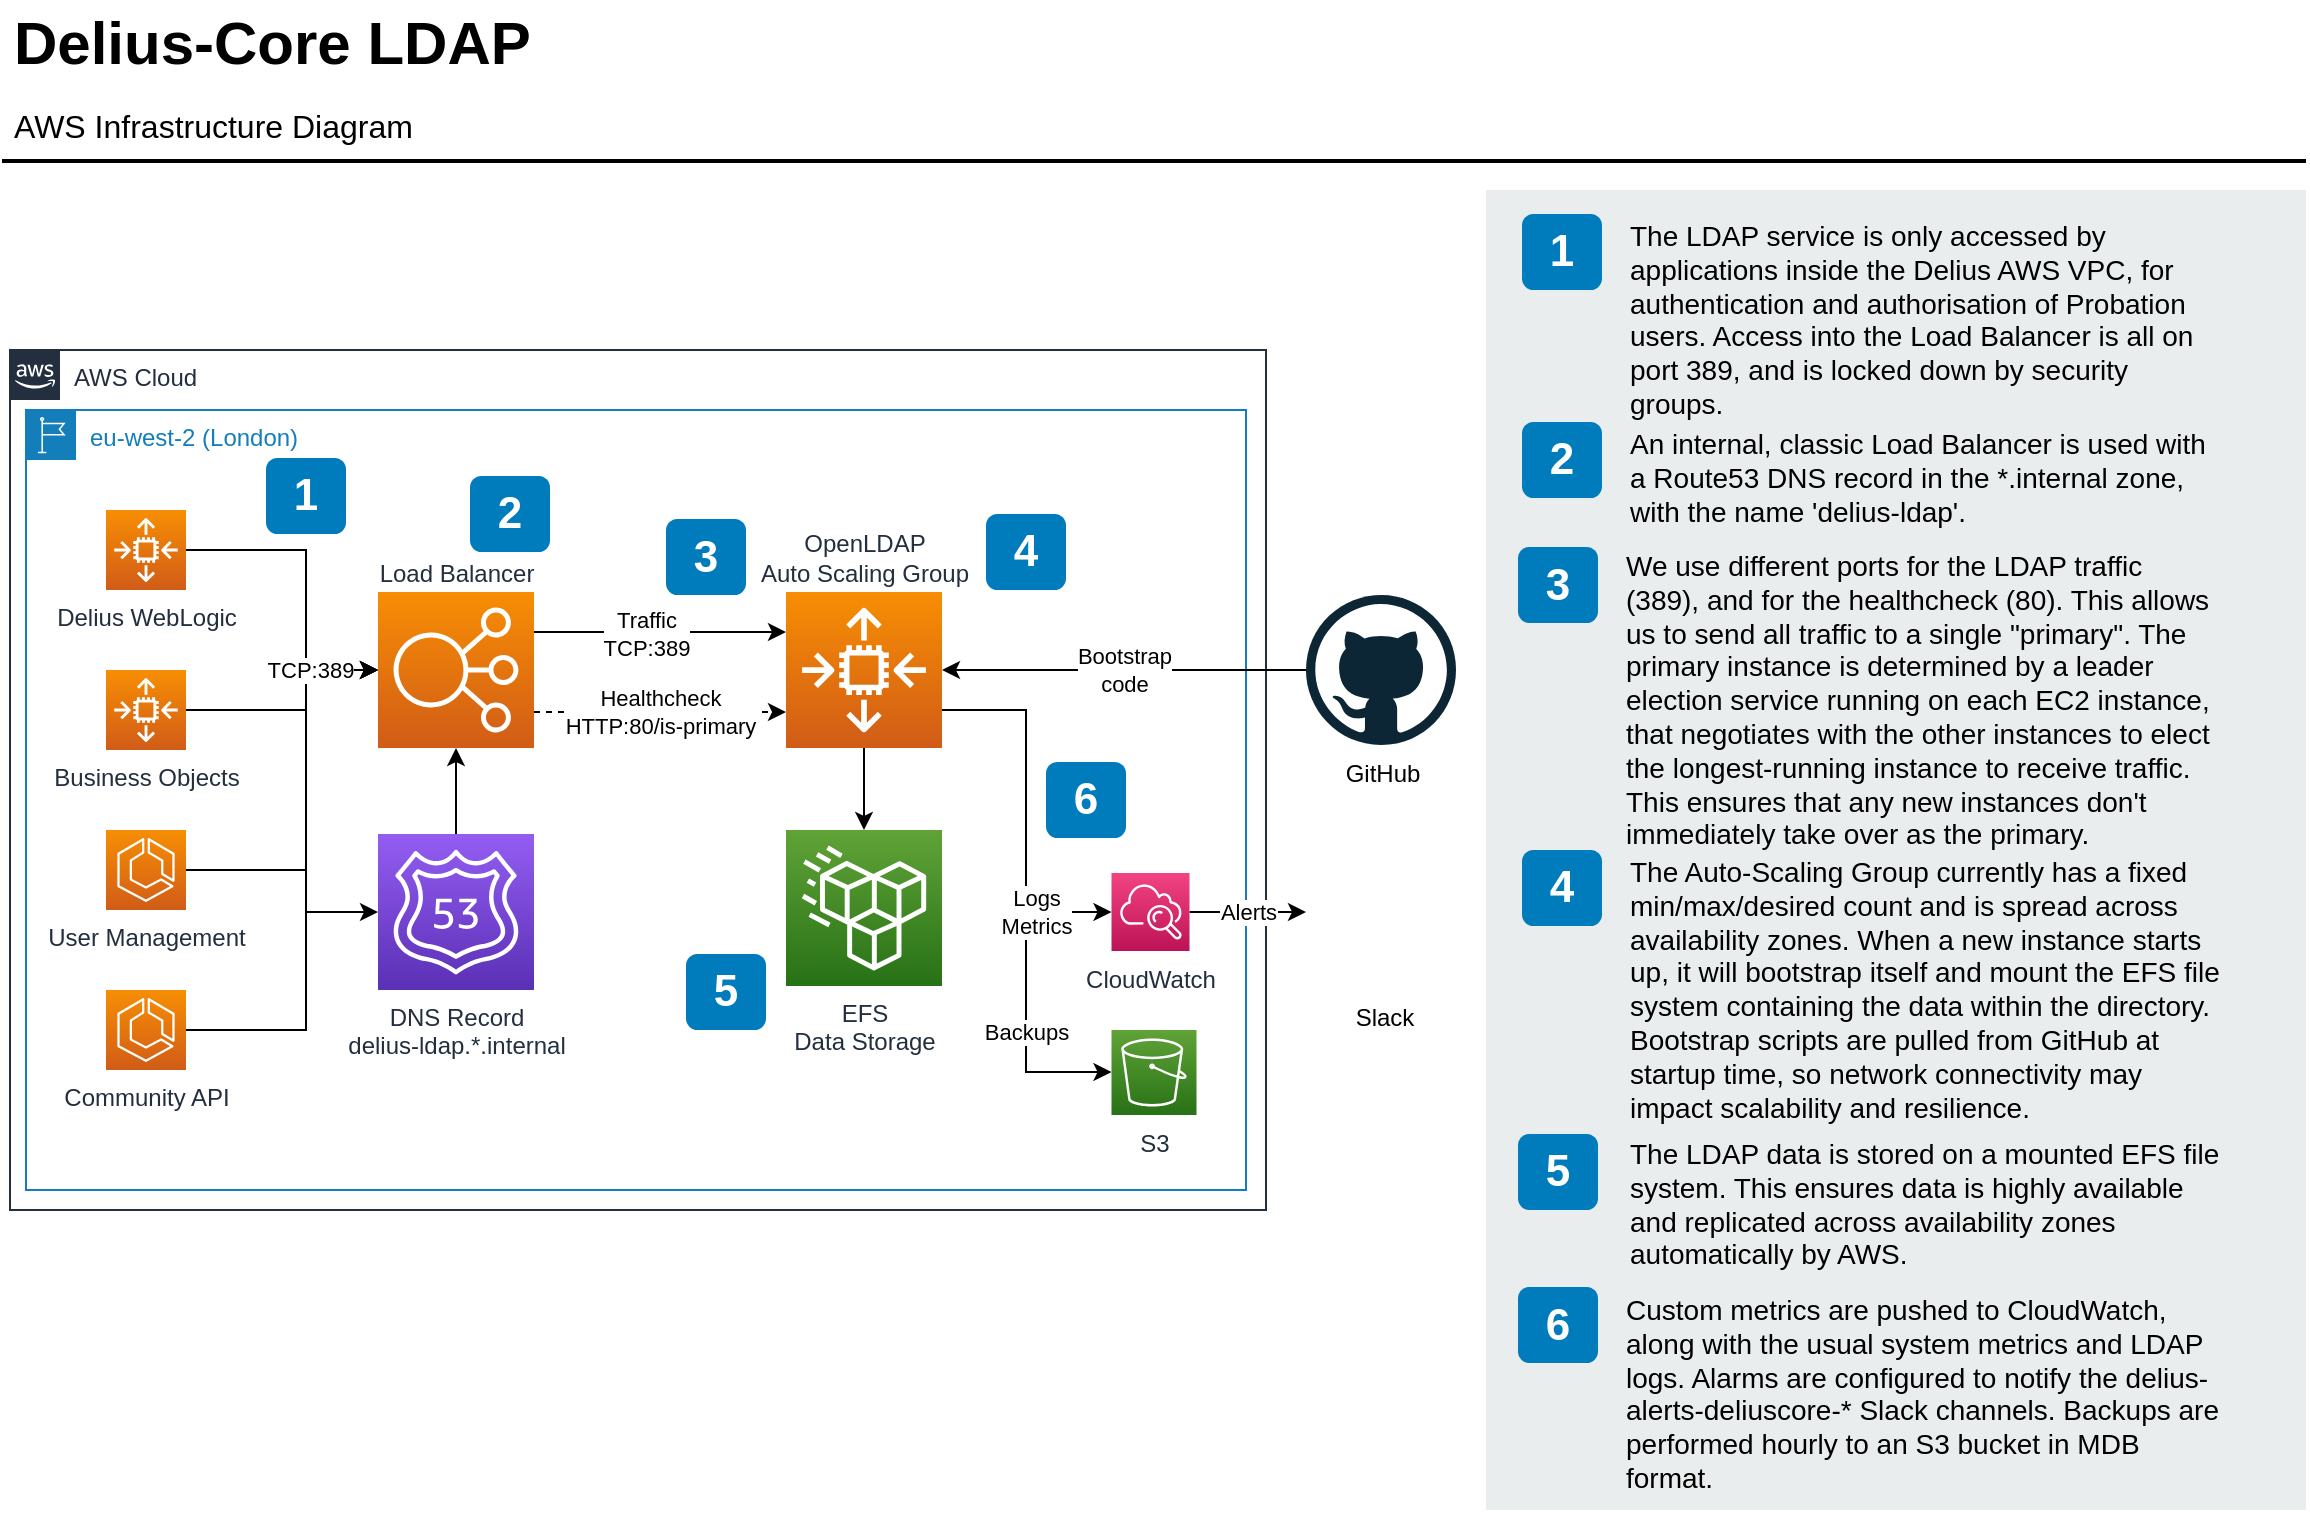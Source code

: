 <mxfile version="14.1.8" type="device"><diagram id="Ht1M8jgEwFfnCIfOTk4-" name="Page-1"><mxGraphModel dx="946" dy="672" grid="1" gridSize="10" guides="1" tooltips="1" connect="1" arrows="1" fold="1" page="1" pageScale="1" pageWidth="583" pageHeight="827" math="0" shadow="0"><root><mxCell id="0"/><mxCell id="1" parent="0"/><mxCell id="6F2aG2OLBFy_lKgJzYoG-49" value="AWS Cloud" style="points=[[0,0],[0.25,0],[0.5,0],[0.75,0],[1,0],[1,0.25],[1,0.5],[1,0.75],[1,1],[0.75,1],[0.5,1],[0.25,1],[0,1],[0,0.75],[0,0.5],[0,0.25]];outlineConnect=0;gradientColor=none;html=1;whiteSpace=wrap;fontSize=12;fontStyle=0;shape=mxgraph.aws4.group;grIcon=mxgraph.aws4.group_aws_cloud_alt;strokeColor=#232F3E;fillColor=none;verticalAlign=top;align=left;spacingLeft=30;fontColor=#232F3E;dashed=0;" parent="1" vertex="1"><mxGeometry x="12" y="240" width="628" height="430" as="geometry"/></mxCell><mxCell id="6F2aG2OLBFy_lKgJzYoG-50" value="eu-west-2 (London)" style="points=[[0,0],[0.25,0],[0.5,0],[0.75,0],[1,0],[1,0.25],[1,0.5],[1,0.75],[1,1],[0.75,1],[0.5,1],[0.25,1],[0,1],[0,0.75],[0,0.5],[0,0.25]];outlineConnect=0;gradientColor=none;html=1;whiteSpace=wrap;fontSize=12;fontStyle=0;shape=mxgraph.aws4.group;grIcon=mxgraph.aws4.group_region;strokeColor=#147EBA;fillColor=none;verticalAlign=top;align=left;spacingLeft=30;fontColor=#147EBA;dashed=0;" parent="1" vertex="1"><mxGeometry x="20" y="270" width="610" height="390" as="geometry"/></mxCell><mxCell id="-QjtrjUzRDEMRZ5MF8oH-47" value="Delius-Core LDAP" style="text;html=1;resizable=0;points=[];autosize=1;align=left;verticalAlign=top;spacingTop=-4;fontSize=30;fontStyle=1" parent="1" vertex="1"><mxGeometry x="12" y="65.5" width="270" height="40" as="geometry"/></mxCell><mxCell id="-QjtrjUzRDEMRZ5MF8oH-48" value="AWS Infrastructure Diagram" style="text;html=1;resizable=0;points=[];autosize=1;align=left;verticalAlign=top;spacingTop=-4;fontSize=16" parent="1" vertex="1"><mxGeometry x="12" y="115.5" width="210" height="20" as="geometry"/></mxCell><mxCell id="SCVMTBWpLvtzJIhz15lM-1" value="" style="line;strokeWidth=2;html=1;fontSize=14;" parent="1" vertex="1"><mxGeometry x="8" y="140.5" width="1152" height="10" as="geometry"/></mxCell><mxCell id="6F2aG2OLBFy_lKgJzYoG-17" value="" style="edgeStyle=orthogonalEdgeStyle;rounded=0;orthogonalLoop=1;jettySize=auto;html=1;" parent="1" source="6F2aG2OLBFy_lKgJzYoG-3" target="6F2aG2OLBFy_lKgJzYoG-15" edge="1"><mxGeometry relative="1" as="geometry"><Array as="points"><mxPoint x="340" y="381"/><mxPoint x="340" y="381"/></Array></mxGeometry></mxCell><mxCell id="6F2aG2OLBFy_lKgJzYoG-19" value="Traffic&lt;br&gt;TCP:389" style="edgeLabel;html=1;align=center;verticalAlign=middle;resizable=0;points=[];" parent="6F2aG2OLBFy_lKgJzYoG-17" vertex="1" connectable="0"><mxGeometry y="-7" relative="1" as="geometry"><mxPoint x="-7" y="-6" as="offset"/></mxGeometry></mxCell><mxCell id="6F2aG2OLBFy_lKgJzYoG-3" value="Load Balancer" style="outlineConnect=0;fontColor=#232F3E;gradientColor=#F78E04;gradientDirection=north;fillColor=#D05C17;strokeColor=#ffffff;dashed=0;verticalLabelPosition=top;verticalAlign=bottom;align=center;html=1;fontSize=12;fontStyle=0;aspect=fixed;shape=mxgraph.aws4.resourceIcon;resIcon=mxgraph.aws4.elastic_load_balancing;labelPosition=center;" parent="1" vertex="1"><mxGeometry x="196" y="361" width="78" height="78" as="geometry"/></mxCell><mxCell id="6F2aG2OLBFy_lKgJzYoG-136" style="edgeStyle=orthogonalEdgeStyle;rounded=0;orthogonalLoop=1;jettySize=auto;html=1;" parent="1" source="6F2aG2OLBFy_lKgJzYoG-10" target="6F2aG2OLBFy_lKgJzYoG-3" edge="1"><mxGeometry relative="1" as="geometry"><Array as="points"><mxPoint x="160" y="340"/><mxPoint x="160" y="400"/></Array></mxGeometry></mxCell><mxCell id="6F2aG2OLBFy_lKgJzYoG-10" value="Delius WebLogic" style="outlineConnect=0;fontColor=#232F3E;gradientColor=#F78E04;gradientDirection=north;fillColor=#D05C17;strokeColor=#ffffff;dashed=0;verticalLabelPosition=bottom;verticalAlign=top;align=center;html=1;fontSize=12;fontStyle=0;aspect=fixed;shape=mxgraph.aws4.resourceIcon;resIcon=mxgraph.aws4.auto_scaling2;" parent="1" vertex="1"><mxGeometry x="60" y="320" width="40" height="40" as="geometry"/></mxCell><mxCell id="6F2aG2OLBFy_lKgJzYoG-137" style="edgeStyle=orthogonalEdgeStyle;rounded=0;orthogonalLoop=1;jettySize=auto;html=1;" parent="1" source="6F2aG2OLBFy_lKgJzYoG-13" target="6F2aG2OLBFy_lKgJzYoG-3" edge="1"><mxGeometry relative="1" as="geometry"><Array as="points"><mxPoint x="160" y="500"/><mxPoint x="160" y="400"/></Array></mxGeometry></mxCell><mxCell id="6F2aG2OLBFy_lKgJzYoG-13" value="User Management" style="outlineConnect=0;fontColor=#232F3E;gradientColor=#F78E04;gradientDirection=north;fillColor=#D05C17;strokeColor=#ffffff;dashed=0;verticalLabelPosition=bottom;verticalAlign=top;align=center;html=1;fontSize=12;fontStyle=0;aspect=fixed;shape=mxgraph.aws4.resourceIcon;resIcon=mxgraph.aws4.ecs;" parent="1" vertex="1"><mxGeometry x="60" y="480" width="40" height="40" as="geometry"/></mxCell><mxCell id="6F2aG2OLBFy_lKgJzYoG-140" style="edgeStyle=orthogonalEdgeStyle;rounded=0;orthogonalLoop=1;jettySize=auto;html=1;" parent="1" source="6F2aG2OLBFy_lKgJzYoG-15" target="6F2aG2OLBFy_lKgJzYoG-139" edge="1"><mxGeometry relative="1" as="geometry"><Array as="points"><mxPoint x="520" y="420"/><mxPoint x="520" y="601"/></Array></mxGeometry></mxCell><mxCell id="6F2aG2OLBFy_lKgJzYoG-141" value="Backups" style="edgeLabel;html=1;align=center;verticalAlign=middle;resizable=0;points=[];" parent="6F2aG2OLBFy_lKgJzYoG-140" vertex="1" connectable="0"><mxGeometry x="0.076" y="1" relative="1" as="geometry"><mxPoint x="-1" y="60" as="offset"/></mxGeometry></mxCell><mxCell id="EVqx7MTqQup2nPRsJqSc-2" style="edgeStyle=orthogonalEdgeStyle;rounded=0;orthogonalLoop=1;jettySize=auto;html=1;" parent="1" source="6F2aG2OLBFy_lKgJzYoG-15" target="EVqx7MTqQup2nPRsJqSc-1" edge="1"><mxGeometry relative="1" as="geometry"/></mxCell><mxCell id="6F2aG2OLBFy_lKgJzYoG-15" value="OpenLDAP&lt;br&gt;Auto Scaling Group" style="outlineConnect=0;fontColor=#232F3E;gradientColor=#F78E04;gradientDirection=north;fillColor=#D05C17;strokeColor=#ffffff;dashed=0;verticalLabelPosition=top;verticalAlign=bottom;align=center;html=1;fontSize=12;fontStyle=0;aspect=fixed;shape=mxgraph.aws4.resourceIcon;resIcon=mxgraph.aws4.auto_scaling2;labelPosition=center;" parent="1" vertex="1"><mxGeometry x="400" y="361" width="78" height="78" as="geometry"/></mxCell><mxCell id="6F2aG2OLBFy_lKgJzYoG-18" value="Healthcheck&lt;br&gt;HTTP:80/is-primary" style="edgeStyle=orthogonalEdgeStyle;rounded=0;orthogonalLoop=1;jettySize=auto;html=1;dashed=1;" parent="1" source="6F2aG2OLBFy_lKgJzYoG-3" target="6F2aG2OLBFy_lKgJzYoG-15" edge="1"><mxGeometry relative="1" as="geometry"><mxPoint x="270.0" y="381" as="sourcePoint"/><mxPoint x="350.0" y="381" as="targetPoint"/><Array as="points"><mxPoint x="340" y="421"/><mxPoint x="340" y="421"/></Array></mxGeometry></mxCell><mxCell id="6F2aG2OLBFy_lKgJzYoG-148" value="Alerts" style="edgeStyle=orthogonalEdgeStyle;rounded=0;orthogonalLoop=1;jettySize=auto;html=1;entryX=0;entryY=0.5;entryDx=0;entryDy=0;" parent="1" source="6F2aG2OLBFy_lKgJzYoG-34" target="6F2aG2OLBFy_lKgJzYoG-147" edge="1"><mxGeometry relative="1" as="geometry"/></mxCell><mxCell id="6F2aG2OLBFy_lKgJzYoG-34" value="CloudWatch" style="outlineConnect=0;fontColor=#232F3E;gradientColor=#F34482;gradientDirection=north;fillColor=#BC1356;strokeColor=#ffffff;dashed=0;verticalLabelPosition=bottom;verticalAlign=top;align=center;html=1;fontSize=12;fontStyle=0;aspect=fixed;shape=mxgraph.aws4.resourceIcon;resIcon=mxgraph.aws4.cloudwatch;" parent="1" vertex="1"><mxGeometry x="562.75" y="501.5" width="39" height="39" as="geometry"/></mxCell><mxCell id="6F2aG2OLBFy_lKgJzYoG-149" style="edgeStyle=orthogonalEdgeStyle;rounded=0;orthogonalLoop=1;jettySize=auto;html=1;" parent="1" source="6F2aG2OLBFy_lKgJzYoG-98" target="6F2aG2OLBFy_lKgJzYoG-3" edge="1"><mxGeometry relative="1" as="geometry"><Array as="points"><mxPoint x="160" y="580"/><mxPoint x="160" y="400"/></Array></mxGeometry></mxCell><mxCell id="EVqx7MTqQup2nPRsJqSc-3" style="edgeStyle=orthogonalEdgeStyle;rounded=0;orthogonalLoop=1;jettySize=auto;html=1;" parent="1" source="6F2aG2OLBFy_lKgJzYoG-98" target="6F2aG2OLBFy_lKgJzYoG-132" edge="1"><mxGeometry relative="1" as="geometry"><Array as="points"><mxPoint x="160" y="580"/><mxPoint x="160" y="521"/></Array></mxGeometry></mxCell><mxCell id="6F2aG2OLBFy_lKgJzYoG-98" value="Community API" style="outlineConnect=0;fontColor=#232F3E;gradientColor=#F78E04;gradientDirection=north;fillColor=#D05C17;strokeColor=#ffffff;dashed=0;verticalLabelPosition=bottom;verticalAlign=top;align=center;html=1;fontSize=12;fontStyle=0;aspect=fixed;shape=mxgraph.aws4.resourceIcon;resIcon=mxgraph.aws4.ecs;" parent="1" vertex="1"><mxGeometry x="60" y="560" width="40" height="40" as="geometry"/></mxCell><mxCell id="6F2aG2OLBFy_lKgJzYoG-101" style="edgeStyle=orthogonalEdgeStyle;rounded=0;orthogonalLoop=1;jettySize=auto;html=1;" parent="1" source="6F2aG2OLBFy_lKgJzYoG-100" target="6F2aG2OLBFy_lKgJzYoG-3" edge="1"><mxGeometry relative="1" as="geometry"><Array as="points"><mxPoint x="160" y="420"/><mxPoint x="160" y="400"/></Array></mxGeometry></mxCell><mxCell id="6F2aG2OLBFy_lKgJzYoG-104" value="TCP:389" style="edgeLabel;html=1;align=center;verticalAlign=middle;resizable=0;points=[];" parent="6F2aG2OLBFy_lKgJzYoG-101" vertex="1" connectable="0"><mxGeometry x="0.453" y="1" relative="1" as="geometry"><mxPoint x="-3" y="1" as="offset"/></mxGeometry></mxCell><mxCell id="6F2aG2OLBFy_lKgJzYoG-100" value="Business Objects" style="outlineConnect=0;fontColor=#232F3E;gradientColor=#F78E04;gradientDirection=north;fillColor=#D05C17;strokeColor=#ffffff;dashed=0;verticalLabelPosition=bottom;verticalAlign=top;align=center;html=1;fontSize=12;fontStyle=0;aspect=fixed;shape=mxgraph.aws4.resourceIcon;resIcon=mxgraph.aws4.auto_scaling2;" parent="1" vertex="1"><mxGeometry x="60" y="400" width="40" height="40" as="geometry"/></mxCell><mxCell id="6F2aG2OLBFy_lKgJzYoG-108" value="" style="rounded=0;whiteSpace=wrap;html=1;fillColor=#EAEDED;fontSize=22;fontColor=#FFFFFF;strokeColor=none;labelBackgroundColor=none;" parent="1" vertex="1"><mxGeometry x="750" y="160" width="410" height="660" as="geometry"/></mxCell><mxCell id="6F2aG2OLBFy_lKgJzYoG-109" value="1" style="rounded=1;whiteSpace=wrap;html=1;fillColor=#007CBD;strokeColor=none;fontColor=#FFFFFF;fontStyle=1;fontSize=22;labelBackgroundColor=none;" parent="1" vertex="1"><mxGeometry x="768" y="172" width="40" height="38" as="geometry"/></mxCell><mxCell id="6F2aG2OLBFy_lKgJzYoG-110" value="2" style="rounded=1;whiteSpace=wrap;html=1;fillColor=#007CBD;strokeColor=none;fontColor=#FFFFFF;fontStyle=1;fontSize=22;labelBackgroundColor=none;" parent="1" vertex="1"><mxGeometry x="768" y="276" width="40" height="38" as="geometry"/></mxCell><mxCell id="6F2aG2OLBFy_lKgJzYoG-111" value="3" style="rounded=1;whiteSpace=wrap;html=1;fillColor=#007CBD;strokeColor=none;fontColor=#FFFFFF;fontStyle=1;fontSize=22;labelBackgroundColor=none;" parent="1" vertex="1"><mxGeometry x="766" y="338.5" width="40" height="38" as="geometry"/></mxCell><mxCell id="6F2aG2OLBFy_lKgJzYoG-112" value="4" style="rounded=1;whiteSpace=wrap;html=1;fillColor=#007CBD;strokeColor=none;fontColor=#FFFFFF;fontStyle=1;fontSize=22;labelBackgroundColor=none;" parent="1" vertex="1"><mxGeometry x="768" y="490" width="40" height="38" as="geometry"/></mxCell><mxCell id="6F2aG2OLBFy_lKgJzYoG-113" value="6" style="rounded=1;whiteSpace=wrap;html=1;fillColor=#007CBD;strokeColor=none;fontColor=#FFFFFF;fontStyle=1;fontSize=22;labelBackgroundColor=none;" parent="1" vertex="1"><mxGeometry x="766" y="708.5" width="40" height="38" as="geometry"/></mxCell><mxCell id="6F2aG2OLBFy_lKgJzYoG-118" value="The LDAP service is only accessed by applications inside the Delius AWS VPC, for authentication and authorisation of Probation users. Access into the Load Balancer is all on port 389, and is locked down by security groups." style="text;html=1;align=left;verticalAlign=top;spacingTop=-4;fontSize=14;labelBackgroundColor=none;whiteSpace=wrap;" parent="1" vertex="1"><mxGeometry x="819.5" y="171.5" width="300" height="118" as="geometry"/></mxCell><mxCell id="6F2aG2OLBFy_lKgJzYoG-120" value="We use different ports for the LDAP traffic (389), and for the healthcheck (80). This allows us to send all traffic to a single &quot;primary&quot;. The primary instance is determined by a leader election service running on each EC2 instance, that negotiates with the other instances to elect the longest-running instance to receive traffic. This ensures that any new instances don't immediately take over as the primary." style="text;html=1;align=left;verticalAlign=top;spacingTop=-4;fontSize=14;labelBackgroundColor=none;whiteSpace=wrap;" parent="1" vertex="1"><mxGeometry x="818" y="337" width="300" height="152.5" as="geometry"/></mxCell><mxCell id="6F2aG2OLBFy_lKgJzYoG-121" value="&lt;span&gt;The Auto-Scaling Group currently has a fixed min/max/desired count and is spread across availability zones. When a new instance starts up, it will bootstrap itself and mount the EFS file system containing the data within the directory. Bootstrap scripts are pulled from GitHub at startup time, so network connectivity may impact scalability and resilience.&lt;/span&gt;" style="text;html=1;align=left;verticalAlign=top;spacingTop=-4;fontSize=14;labelBackgroundColor=none;whiteSpace=wrap;" parent="1" vertex="1"><mxGeometry x="820" y="489.5" width="300" height="141.5" as="geometry"/></mxCell><mxCell id="6F2aG2OLBFy_lKgJzYoG-122" value="&lt;span&gt;Custom metrics are pushed to CloudWatch, along with the usual system metrics and LDAP logs. Alarms are configured to notify the delius-alerts-deliuscore-* Slack channels. Backups are performed hourly to an S3 bucket in MDB format.&lt;/span&gt;" style="text;html=1;align=left;verticalAlign=top;spacingTop=-4;fontSize=14;labelBackgroundColor=none;whiteSpace=wrap;" parent="1" vertex="1"><mxGeometry x="818" y="708.5" width="300" height="114" as="geometry"/></mxCell><mxCell id="6F2aG2OLBFy_lKgJzYoG-129" value="An internal, classic Load Balancer is used with a Route53 DNS record in the *.internal zone, with the name 'delius-ldap'." style="text;html=1;align=left;verticalAlign=top;spacingTop=-4;fontSize=14;labelBackgroundColor=none;whiteSpace=wrap;" parent="1" vertex="1"><mxGeometry x="820" y="276" width="300" height="56" as="geometry"/></mxCell><mxCell id="6F2aG2OLBFy_lKgJzYoG-135" style="edgeStyle=orthogonalEdgeStyle;rounded=0;orthogonalLoop=1;jettySize=auto;html=1;" parent="1" source="6F2aG2OLBFy_lKgJzYoG-132" target="6F2aG2OLBFy_lKgJzYoG-3" edge="1"><mxGeometry relative="1" as="geometry"/></mxCell><mxCell id="6F2aG2OLBFy_lKgJzYoG-132" value="DNS Record&lt;br&gt;delius-ldap.*.internal" style="outlineConnect=0;fontColor=#232F3E;gradientColor=#945DF2;gradientDirection=north;fillColor=#5A30B5;strokeColor=#ffffff;dashed=0;verticalLabelPosition=bottom;verticalAlign=top;align=center;html=1;fontSize=12;fontStyle=0;aspect=fixed;shape=mxgraph.aws4.resourceIcon;resIcon=mxgraph.aws4.route_53;" parent="1" vertex="1"><mxGeometry x="196" y="482" width="78" height="78" as="geometry"/></mxCell><mxCell id="6F2aG2OLBFy_lKgJzYoG-139" value="S3" style="outlineConnect=0;fontColor=#232F3E;gradientColor=#60A337;gradientDirection=north;fillColor=#277116;strokeColor=#ffffff;dashed=0;verticalLabelPosition=bottom;verticalAlign=top;align=center;html=1;fontSize=12;fontStyle=0;aspect=fixed;shape=mxgraph.aws4.resourceIcon;resIcon=mxgraph.aws4.s3;" parent="1" vertex="1"><mxGeometry x="562.75" y="580" width="42.5" height="42.5" as="geometry"/></mxCell><mxCell id="6F2aG2OLBFy_lKgJzYoG-145" value="Bootstrap&lt;br&gt;code" style="edgeStyle=orthogonalEdgeStyle;rounded=0;orthogonalLoop=1;jettySize=auto;html=1;" parent="1" source="6F2aG2OLBFy_lKgJzYoG-144" target="6F2aG2OLBFy_lKgJzYoG-15" edge="1"><mxGeometry relative="1" as="geometry"/></mxCell><mxCell id="6F2aG2OLBFy_lKgJzYoG-144" value="GitHub" style="dashed=0;outlineConnect=0;html=1;align=center;labelPosition=center;verticalLabelPosition=bottom;verticalAlign=top;shape=mxgraph.weblogos.github" parent="1" vertex="1"><mxGeometry x="660" y="362.5" width="75" height="75" as="geometry"/></mxCell><mxCell id="6F2aG2OLBFy_lKgJzYoG-147" value="Slack" style="shape=image;html=1;verticalAlign=top;verticalLabelPosition=bottom;labelBackgroundColor=#ffffff;imageAspect=0;aspect=fixed;image=https://cdn4.iconfinder.com/data/icons/logos-and-brands/512/306_Slack_logo-128.png" parent="1" vertex="1"><mxGeometry x="660" y="482" width="78" height="78" as="geometry"/></mxCell><mxCell id="6F2aG2OLBFy_lKgJzYoG-150" value="1" style="rounded=1;whiteSpace=wrap;html=1;fillColor=#007CBD;strokeColor=none;fontColor=#FFFFFF;fontStyle=1;fontSize=22;labelBackgroundColor=none;" parent="1" vertex="1"><mxGeometry x="140" y="294" width="40" height="38" as="geometry"/></mxCell><mxCell id="6F2aG2OLBFy_lKgJzYoG-151" value="2" style="rounded=1;whiteSpace=wrap;html=1;fillColor=#007CBD;strokeColor=none;fontColor=#FFFFFF;fontStyle=1;fontSize=22;labelBackgroundColor=none;" parent="1" vertex="1"><mxGeometry x="242" y="303" width="40" height="38" as="geometry"/></mxCell><mxCell id="6F2aG2OLBFy_lKgJzYoG-152" value="3" style="rounded=1;whiteSpace=wrap;html=1;fillColor=#007CBD;strokeColor=none;fontColor=#FFFFFF;fontStyle=1;fontSize=22;labelBackgroundColor=none;" parent="1" vertex="1"><mxGeometry x="340" y="324.5" width="40" height="38" as="geometry"/></mxCell><mxCell id="6F2aG2OLBFy_lKgJzYoG-153" value="4" style="rounded=1;whiteSpace=wrap;html=1;fillColor=#007CBD;strokeColor=none;fontColor=#FFFFFF;fontStyle=1;fontSize=22;labelBackgroundColor=none;" parent="1" vertex="1"><mxGeometry x="500" y="322" width="40" height="38" as="geometry"/></mxCell><mxCell id="6F2aG2OLBFy_lKgJzYoG-154" value="5" style="rounded=1;whiteSpace=wrap;html=1;fillColor=#007CBD;strokeColor=none;fontColor=#FFFFFF;fontStyle=1;fontSize=22;labelBackgroundColor=none;" parent="1" vertex="1"><mxGeometry x="350" y="542" width="40" height="38" as="geometry"/></mxCell><mxCell id="EVqx7MTqQup2nPRsJqSc-1" value="EFS&lt;br&gt;Data Storage" style="outlineConnect=0;fontColor=#232F3E;gradientColor=#60A337;gradientDirection=north;fillColor=#277116;strokeColor=#ffffff;dashed=0;verticalLabelPosition=bottom;verticalAlign=top;align=center;html=1;fontSize=12;fontStyle=0;aspect=fixed;shape=mxgraph.aws4.resourceIcon;resIcon=mxgraph.aws4.efs_standard;" parent="1" vertex="1"><mxGeometry x="400" y="480" width="78" height="78" as="geometry"/></mxCell><mxCell id="6F2aG2OLBFy_lKgJzYoG-97" value="Logs&lt;br&gt;Metrics" style="edgeStyle=orthogonalEdgeStyle;rounded=0;orthogonalLoop=1;jettySize=auto;html=1;" parent="1" source="6F2aG2OLBFy_lKgJzYoG-15" target="6F2aG2OLBFy_lKgJzYoG-34" edge="1"><mxGeometry x="0.588" relative="1" as="geometry"><Array as="points"><mxPoint x="520" y="420"/><mxPoint x="520" y="521"/></Array><mxPoint as="offset"/></mxGeometry></mxCell><mxCell id="EVqx7MTqQup2nPRsJqSc-4" value="6" style="rounded=1;whiteSpace=wrap;html=1;fillColor=#007CBD;strokeColor=none;fontColor=#FFFFFF;fontStyle=1;fontSize=22;labelBackgroundColor=none;" parent="1" vertex="1"><mxGeometry x="530" y="446" width="40" height="38" as="geometry"/></mxCell><mxCell id="EVqx7MTqQup2nPRsJqSc-5" value="5" style="rounded=1;whiteSpace=wrap;html=1;fillColor=#007CBD;strokeColor=none;fontColor=#FFFFFF;fontStyle=1;fontSize=22;labelBackgroundColor=none;" parent="1" vertex="1"><mxGeometry x="766" y="632" width="40" height="38" as="geometry"/></mxCell><mxCell id="EVqx7MTqQup2nPRsJqSc-8" value="The LDAP data is stored on a mounted EFS file system. This ensures data is highly available and replicated across availability zones automatically by AWS." style="text;html=1;align=left;verticalAlign=top;spacingTop=-4;fontSize=14;labelBackgroundColor=none;whiteSpace=wrap;" parent="1" vertex="1"><mxGeometry x="820" y="631" width="300" height="69" as="geometry"/></mxCell></root></mxGraphModel></diagram></mxfile>